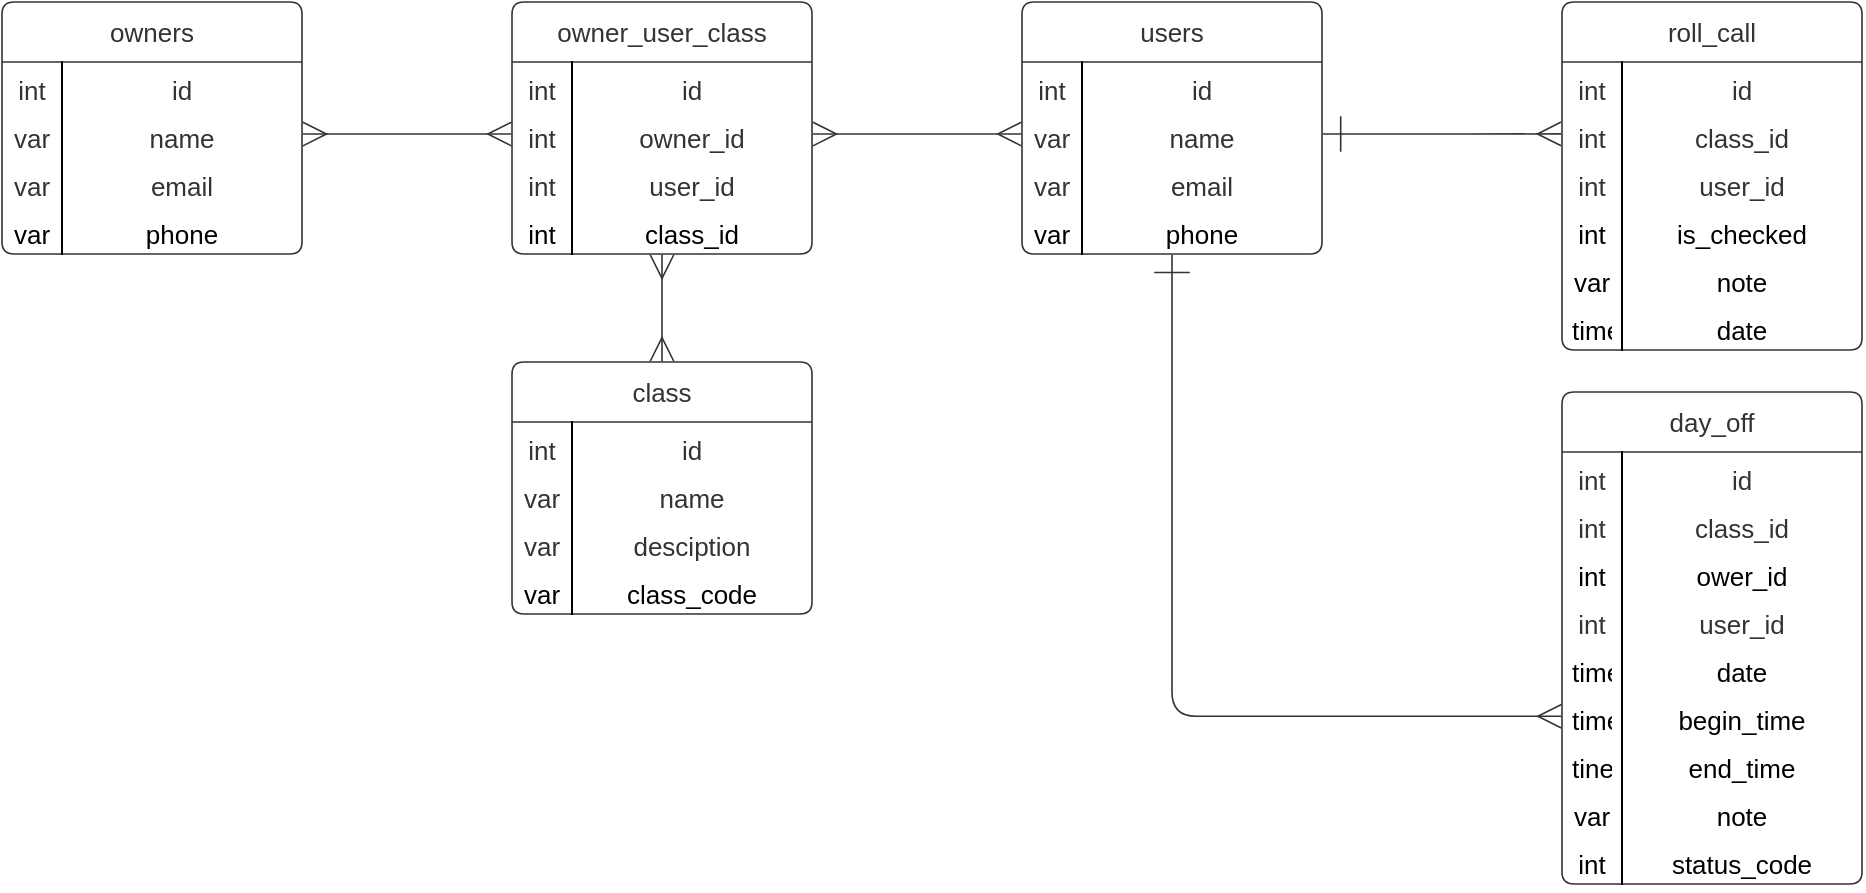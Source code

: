 <mxfile version="16.6.4" type="github">
  <diagram id="wn3XNuC2SBO90pHEKx3t" name="Page-1">
    <mxGraphModel dx="1038" dy="539" grid="1" gridSize="10" guides="1" tooltips="1" connect="1" arrows="1" fold="1" page="1" pageScale="1" pageWidth="827" pageHeight="1169" math="0" shadow="0">
      <root>
        <mxCell id="0" />
        <mxCell id="1" parent="0" />
        <mxCell id="G_DCx-D-8qYPFaXEgxUm-2" value="owners" style="html=1;overflow=block;blockSpacing=1;swimlane;resizeParent=1;resizeParentMax=0;resizeLast=0;collapsible=0;marginBottom=0;fontStyle=0;swimlaneFillColor=#ffffff;startSize=30;whiteSpace=wrap;fontSize=13;fontColor=#333333;align=center;fillColor=#ffffff;spacing=0;strokeColor=#333333;strokeOpacity=100;fillOpacity=100;rounded=1;absoluteArcSize=1;arcSize=12;strokeWidth=0.8;" vertex="1" parent="1">
          <mxGeometry x="255" y="120" width="150" height="126" as="geometry" />
        </mxCell>
        <mxCell id="G_DCx-D-8qYPFaXEgxUm-3" value="int" style="strokeColor=none;part=1;resizeHeight=0;verticalAlign=top;spacingLeft=4;spacingRight=4;overflow=hidden;rotatable=0;points=[[0,0.5],[1,0.5]];portConstraint=eastwest;html=1;swimlaneFillColor=#ffffff;whiteSpace=wrap;fontSize=13;fontColor=#333333;align=center;fillColor=none;strokeOpacity=100;fillOpacity=100;" vertex="1" parent="G_DCx-D-8qYPFaXEgxUm-2">
          <mxGeometry y="30" width="30" height="24" as="geometry" />
        </mxCell>
        <mxCell id="G_DCx-D-8qYPFaXEgxUm-4" value="id" style="shape=partialRectangle;top=0;right=0;bottom=0;part=1;resizeHeight=0;verticalAlign=top;spacingLeft=4;spacingRight=4;overflow=hidden;rotatable=0;points=[[0,0.5],[1,0.5]];portConstraint=eastwest;html=1;swimlaneFillColor=#ffffff;whiteSpace=wrap;fontSize=13;fontColor=#333333;align=center;fillColor=none;strokeOpacity=100;fillOpacity=100;" vertex="1" parent="G_DCx-D-8qYPFaXEgxUm-2">
          <mxGeometry x="30" y="30" width="120" height="24" as="geometry" />
        </mxCell>
        <mxCell id="G_DCx-D-8qYPFaXEgxUm-5" value="var" style="strokeColor=none;part=1;resizeHeight=0;verticalAlign=top;spacingLeft=4;spacingRight=4;overflow=hidden;rotatable=0;points=[[0,0.5],[1,0.5]];portConstraint=eastwest;html=1;swimlaneFillColor=#ffffff;whiteSpace=wrap;fontSize=13;fontColor=#333333;align=center;fillColor=none;strokeOpacity=100;fillOpacity=100;" vertex="1" parent="G_DCx-D-8qYPFaXEgxUm-2">
          <mxGeometry y="54" width="30" height="24" as="geometry" />
        </mxCell>
        <mxCell id="G_DCx-D-8qYPFaXEgxUm-6" value="name" style="shape=partialRectangle;top=0;right=0;bottom=0;part=1;resizeHeight=0;verticalAlign=top;spacingLeft=4;spacingRight=4;overflow=hidden;rotatable=0;points=[[0,0.5],[1,0.5]];portConstraint=eastwest;html=1;swimlaneFillColor=#ffffff;whiteSpace=wrap;fontSize=13;fontColor=#333333;align=center;fillColor=none;strokeOpacity=100;fillOpacity=100;" vertex="1" parent="G_DCx-D-8qYPFaXEgxUm-2">
          <mxGeometry x="30" y="54" width="120" height="24" as="geometry" />
        </mxCell>
        <mxCell id="G_DCx-D-8qYPFaXEgxUm-7" value="var" style="strokeColor=none;part=1;resizeHeight=0;verticalAlign=top;spacingLeft=4;spacingRight=4;overflow=hidden;rotatable=0;points=[[0,0.5],[1,0.5]];portConstraint=eastwest;html=1;swimlaneFillColor=#ffffff;whiteSpace=wrap;fontSize=13;fontColor=#333333;align=center;fillColor=none;strokeOpacity=100;fillOpacity=100;" vertex="1" parent="G_DCx-D-8qYPFaXEgxUm-2">
          <mxGeometry y="78" width="30" height="24" as="geometry" />
        </mxCell>
        <mxCell id="G_DCx-D-8qYPFaXEgxUm-8" value="email" style="shape=partialRectangle;top=0;right=0;bottom=0;part=1;resizeHeight=0;verticalAlign=top;spacingLeft=4;spacingRight=4;overflow=hidden;rotatable=0;points=[[0,0.5],[1,0.5]];portConstraint=eastwest;html=1;swimlaneFillColor=#ffffff;whiteSpace=wrap;fontSize=13;fontColor=#333333;align=center;fillColor=none;strokeOpacity=100;fillOpacity=100;" vertex="1" parent="G_DCx-D-8qYPFaXEgxUm-2">
          <mxGeometry x="30" y="78" width="120" height="24" as="geometry" />
        </mxCell>
        <mxCell id="G_DCx-D-8qYPFaXEgxUm-9" value="var" style="strokeColor=none;part=1;resizeHeight=0;verticalAlign=top;spacingLeft=4;spacingRight=4;overflow=hidden;rotatable=0;points=[[0,0.5],[1,0.5]];portConstraint=eastwest;html=1;swimlaneFillColor=#ffffff;whiteSpace=wrap;fontSize=13;align=center;fillColor=none;strokeOpacity=100;fillOpacity=100;" vertex="1" parent="G_DCx-D-8qYPFaXEgxUm-2">
          <mxGeometry y="102" width="30" height="24" as="geometry" />
        </mxCell>
        <mxCell id="G_DCx-D-8qYPFaXEgxUm-10" value="phone" style="shape=partialRectangle;top=0;right=0;bottom=0;part=1;resizeHeight=0;verticalAlign=top;spacingLeft=4;spacingRight=4;overflow=hidden;rotatable=0;points=[[0,0.5],[1,0.5]];portConstraint=eastwest;html=1;swimlaneFillColor=#ffffff;whiteSpace=wrap;fontSize=13;align=center;fillColor=none;strokeOpacity=100;fillOpacity=100;" vertex="1" parent="G_DCx-D-8qYPFaXEgxUm-2">
          <mxGeometry x="30" y="102" width="120" height="24" as="geometry" />
        </mxCell>
        <mxCell id="G_DCx-D-8qYPFaXEgxUm-11" value="users" style="html=1;overflow=block;blockSpacing=1;swimlane;resizeParent=1;resizeParentMax=0;resizeLast=0;collapsible=0;marginBottom=0;fontStyle=0;swimlaneFillColor=#ffffff;startSize=30;whiteSpace=wrap;fontSize=13;fontColor=#333333;align=center;fillColor=#ffffff;spacing=0;strokeColor=#333333;strokeOpacity=100;fillOpacity=100;rounded=1;absoluteArcSize=1;arcSize=12;strokeWidth=0.8;" vertex="1" parent="1">
          <mxGeometry x="765" y="120" width="150" height="126" as="geometry" />
        </mxCell>
        <mxCell id="G_DCx-D-8qYPFaXEgxUm-12" value="int" style="strokeColor=none;part=1;resizeHeight=0;verticalAlign=top;spacingLeft=4;spacingRight=4;overflow=hidden;rotatable=0;points=[[0,0.5],[1,0.5]];portConstraint=eastwest;html=1;swimlaneFillColor=#ffffff;whiteSpace=wrap;fontSize=13;fontColor=#333333;align=center;fillColor=none;strokeOpacity=100;fillOpacity=100;" vertex="1" parent="G_DCx-D-8qYPFaXEgxUm-11">
          <mxGeometry y="30" width="30" height="24" as="geometry" />
        </mxCell>
        <mxCell id="G_DCx-D-8qYPFaXEgxUm-13" value="id" style="shape=partialRectangle;top=0;right=0;bottom=0;part=1;resizeHeight=0;verticalAlign=top;spacingLeft=4;spacingRight=4;overflow=hidden;rotatable=0;points=[[0,0.5],[1,0.5]];portConstraint=eastwest;html=1;swimlaneFillColor=#ffffff;whiteSpace=wrap;fontSize=13;fontColor=#333333;align=center;fillColor=none;strokeOpacity=100;fillOpacity=100;" vertex="1" parent="G_DCx-D-8qYPFaXEgxUm-11">
          <mxGeometry x="30" y="30" width="120" height="24" as="geometry" />
        </mxCell>
        <mxCell id="G_DCx-D-8qYPFaXEgxUm-14" value="var" style="strokeColor=none;part=1;resizeHeight=0;verticalAlign=top;spacingLeft=4;spacingRight=4;overflow=hidden;rotatable=0;points=[[0,0.5],[1,0.5]];portConstraint=eastwest;html=1;swimlaneFillColor=#ffffff;whiteSpace=wrap;fontSize=13;fontColor=#333333;align=center;fillColor=none;strokeOpacity=100;fillOpacity=100;" vertex="1" parent="G_DCx-D-8qYPFaXEgxUm-11">
          <mxGeometry y="54" width="30" height="24" as="geometry" />
        </mxCell>
        <mxCell id="G_DCx-D-8qYPFaXEgxUm-15" value="name" style="shape=partialRectangle;top=0;right=0;bottom=0;part=1;resizeHeight=0;verticalAlign=top;spacingLeft=4;spacingRight=4;overflow=hidden;rotatable=0;points=[[0,0.5],[1,0.5]];portConstraint=eastwest;html=1;swimlaneFillColor=#ffffff;whiteSpace=wrap;fontSize=13;fontColor=#333333;align=center;fillColor=none;strokeOpacity=100;fillOpacity=100;" vertex="1" parent="G_DCx-D-8qYPFaXEgxUm-11">
          <mxGeometry x="30" y="54" width="120" height="24" as="geometry" />
        </mxCell>
        <mxCell id="G_DCx-D-8qYPFaXEgxUm-16" value="var" style="strokeColor=none;part=1;resizeHeight=0;verticalAlign=top;spacingLeft=4;spacingRight=4;overflow=hidden;rotatable=0;points=[[0,0.5],[1,0.5]];portConstraint=eastwest;html=1;swimlaneFillColor=#ffffff;whiteSpace=wrap;fontSize=13;fontColor=#333333;align=center;fillColor=none;strokeOpacity=100;fillOpacity=100;" vertex="1" parent="G_DCx-D-8qYPFaXEgxUm-11">
          <mxGeometry y="78" width="30" height="24" as="geometry" />
        </mxCell>
        <mxCell id="G_DCx-D-8qYPFaXEgxUm-17" value="email" style="shape=partialRectangle;top=0;right=0;bottom=0;part=1;resizeHeight=0;verticalAlign=top;spacingLeft=4;spacingRight=4;overflow=hidden;rotatable=0;points=[[0,0.5],[1,0.5]];portConstraint=eastwest;html=1;swimlaneFillColor=#ffffff;whiteSpace=wrap;fontSize=13;fontColor=#333333;align=center;fillColor=none;strokeOpacity=100;fillOpacity=100;" vertex="1" parent="G_DCx-D-8qYPFaXEgxUm-11">
          <mxGeometry x="30" y="78" width="120" height="24" as="geometry" />
        </mxCell>
        <mxCell id="G_DCx-D-8qYPFaXEgxUm-18" value="var" style="strokeColor=none;part=1;resizeHeight=0;verticalAlign=top;spacingLeft=4;spacingRight=4;overflow=hidden;rotatable=0;points=[[0,0.5],[1,0.5]];portConstraint=eastwest;html=1;swimlaneFillColor=#ffffff;whiteSpace=wrap;fontSize=13;align=center;fillColor=none;strokeOpacity=100;fillOpacity=100;" vertex="1" parent="G_DCx-D-8qYPFaXEgxUm-11">
          <mxGeometry y="102" width="30" height="24" as="geometry" />
        </mxCell>
        <mxCell id="G_DCx-D-8qYPFaXEgxUm-19" value="phone" style="shape=partialRectangle;top=0;right=0;bottom=0;part=1;resizeHeight=0;verticalAlign=top;spacingLeft=4;spacingRight=4;overflow=hidden;rotatable=0;points=[[0,0.5],[1,0.5]];portConstraint=eastwest;html=1;swimlaneFillColor=#ffffff;whiteSpace=wrap;fontSize=13;align=center;fillColor=none;strokeOpacity=100;fillOpacity=100;" vertex="1" parent="G_DCx-D-8qYPFaXEgxUm-11">
          <mxGeometry x="30" y="102" width="120" height="24" as="geometry" />
        </mxCell>
        <mxCell id="G_DCx-D-8qYPFaXEgxUm-20" value="owner_user_class" style="html=1;overflow=block;blockSpacing=1;swimlane;resizeParent=1;resizeParentMax=0;resizeLast=0;collapsible=0;marginBottom=0;fontStyle=0;swimlaneFillColor=#ffffff;startSize=30;whiteSpace=wrap;fontSize=13;fontColor=#333333;align=center;fillColor=#ffffff;spacing=0;strokeColor=#333333;strokeOpacity=100;fillOpacity=100;rounded=1;absoluteArcSize=1;arcSize=12;strokeWidth=0.8;" vertex="1" parent="1">
          <mxGeometry x="510" y="120" width="150" height="126" as="geometry" />
        </mxCell>
        <mxCell id="G_DCx-D-8qYPFaXEgxUm-21" value="int" style="strokeColor=none;part=1;resizeHeight=0;verticalAlign=top;spacingLeft=4;spacingRight=4;overflow=hidden;rotatable=0;points=[[0,0.5],[1,0.5]];portConstraint=eastwest;html=1;swimlaneFillColor=#ffffff;whiteSpace=wrap;fontSize=13;fontColor=#333333;align=center;fillColor=none;strokeOpacity=100;fillOpacity=100;" vertex="1" parent="G_DCx-D-8qYPFaXEgxUm-20">
          <mxGeometry y="30" width="30" height="24" as="geometry" />
        </mxCell>
        <mxCell id="G_DCx-D-8qYPFaXEgxUm-22" value="id" style="shape=partialRectangle;top=0;right=0;bottom=0;part=1;resizeHeight=0;verticalAlign=top;spacingLeft=4;spacingRight=4;overflow=hidden;rotatable=0;points=[[0,0.5],[1,0.5]];portConstraint=eastwest;html=1;swimlaneFillColor=#ffffff;whiteSpace=wrap;fontSize=13;fontColor=#333333;align=center;fillColor=none;strokeOpacity=100;fillOpacity=100;" vertex="1" parent="G_DCx-D-8qYPFaXEgxUm-20">
          <mxGeometry x="30" y="30" width="120" height="24" as="geometry" />
        </mxCell>
        <mxCell id="G_DCx-D-8qYPFaXEgxUm-23" value="int" style="strokeColor=none;part=1;resizeHeight=0;verticalAlign=top;spacingLeft=4;spacingRight=4;overflow=hidden;rotatable=0;points=[[0,0.5],[1,0.5]];portConstraint=eastwest;html=1;swimlaneFillColor=#ffffff;whiteSpace=wrap;fontSize=13;fontColor=#333333;align=center;fillColor=none;strokeOpacity=100;fillOpacity=100;" vertex="1" parent="G_DCx-D-8qYPFaXEgxUm-20">
          <mxGeometry y="54" width="30" height="24" as="geometry" />
        </mxCell>
        <mxCell id="G_DCx-D-8qYPFaXEgxUm-24" value="owner_id" style="shape=partialRectangle;top=0;right=0;bottom=0;part=1;resizeHeight=0;verticalAlign=top;spacingLeft=4;spacingRight=4;overflow=hidden;rotatable=0;points=[[0,0.5],[1,0.5]];portConstraint=eastwest;html=1;swimlaneFillColor=#ffffff;whiteSpace=wrap;fontSize=13;fontColor=#333333;align=center;fillColor=none;strokeOpacity=100;fillOpacity=100;" vertex="1" parent="G_DCx-D-8qYPFaXEgxUm-20">
          <mxGeometry x="30" y="54" width="120" height="24" as="geometry" />
        </mxCell>
        <mxCell id="G_DCx-D-8qYPFaXEgxUm-25" value="int" style="strokeColor=none;part=1;resizeHeight=0;verticalAlign=top;spacingLeft=4;spacingRight=4;overflow=hidden;rotatable=0;points=[[0,0.5],[1,0.5]];portConstraint=eastwest;html=1;swimlaneFillColor=#ffffff;whiteSpace=wrap;fontSize=13;fontColor=#333333;align=center;fillColor=none;strokeOpacity=100;fillOpacity=100;" vertex="1" parent="G_DCx-D-8qYPFaXEgxUm-20">
          <mxGeometry y="78" width="30" height="24" as="geometry" />
        </mxCell>
        <mxCell id="G_DCx-D-8qYPFaXEgxUm-26" value="user_id" style="shape=partialRectangle;top=0;right=0;bottom=0;part=1;resizeHeight=0;verticalAlign=top;spacingLeft=4;spacingRight=4;overflow=hidden;rotatable=0;points=[[0,0.5],[1,0.5]];portConstraint=eastwest;html=1;swimlaneFillColor=#ffffff;whiteSpace=wrap;fontSize=13;fontColor=#333333;align=center;fillColor=none;strokeOpacity=100;fillOpacity=100;" vertex="1" parent="G_DCx-D-8qYPFaXEgxUm-20">
          <mxGeometry x="30" y="78" width="120" height="24" as="geometry" />
        </mxCell>
        <mxCell id="G_DCx-D-8qYPFaXEgxUm-27" value="int" style="strokeColor=none;part=1;resizeHeight=0;verticalAlign=top;spacingLeft=4;spacingRight=4;overflow=hidden;rotatable=0;points=[[0,0.5],[1,0.5]];portConstraint=eastwest;html=1;swimlaneFillColor=#ffffff;whiteSpace=wrap;fontSize=13;align=center;fillColor=none;strokeOpacity=100;fillOpacity=100;" vertex="1" parent="G_DCx-D-8qYPFaXEgxUm-20">
          <mxGeometry y="102" width="30" height="24" as="geometry" />
        </mxCell>
        <mxCell id="G_DCx-D-8qYPFaXEgxUm-28" value="class_id" style="shape=partialRectangle;top=0;right=0;bottom=0;part=1;resizeHeight=0;verticalAlign=top;spacingLeft=4;spacingRight=4;overflow=hidden;rotatable=0;points=[[0,0.5],[1,0.5]];portConstraint=eastwest;html=1;swimlaneFillColor=#ffffff;whiteSpace=wrap;fontSize=13;align=center;fillColor=none;strokeOpacity=100;fillOpacity=100;" vertex="1" parent="G_DCx-D-8qYPFaXEgxUm-20">
          <mxGeometry x="30" y="102" width="120" height="24" as="geometry" />
        </mxCell>
        <mxCell id="G_DCx-D-8qYPFaXEgxUm-29" value="class" style="html=1;overflow=block;blockSpacing=1;swimlane;resizeParent=1;resizeParentMax=0;resizeLast=0;collapsible=0;marginBottom=0;fontStyle=0;swimlaneFillColor=#ffffff;startSize=30;whiteSpace=wrap;fontSize=13;fontColor=#333333;align=center;fillColor=#ffffff;spacing=0;strokeColor=#333333;strokeOpacity=100;fillOpacity=100;rounded=1;absoluteArcSize=1;arcSize=12;strokeWidth=0.8;" vertex="1" parent="1">
          <mxGeometry x="510" y="300" width="150" height="126" as="geometry" />
        </mxCell>
        <mxCell id="G_DCx-D-8qYPFaXEgxUm-30" value="int" style="strokeColor=none;part=1;resizeHeight=0;verticalAlign=top;spacingLeft=4;spacingRight=4;overflow=hidden;rotatable=0;points=[[0,0.5],[1,0.5]];portConstraint=eastwest;html=1;swimlaneFillColor=#ffffff;whiteSpace=wrap;fontSize=13;fontColor=#333333;align=center;fillColor=none;strokeOpacity=100;fillOpacity=100;" vertex="1" parent="G_DCx-D-8qYPFaXEgxUm-29">
          <mxGeometry y="30" width="30" height="24" as="geometry" />
        </mxCell>
        <mxCell id="G_DCx-D-8qYPFaXEgxUm-31" value="id" style="shape=partialRectangle;top=0;right=0;bottom=0;part=1;resizeHeight=0;verticalAlign=top;spacingLeft=4;spacingRight=4;overflow=hidden;rotatable=0;points=[[0,0.5],[1,0.5]];portConstraint=eastwest;html=1;swimlaneFillColor=#ffffff;whiteSpace=wrap;fontSize=13;fontColor=#333333;align=center;fillColor=none;strokeOpacity=100;fillOpacity=100;" vertex="1" parent="G_DCx-D-8qYPFaXEgxUm-29">
          <mxGeometry x="30" y="30" width="120" height="24" as="geometry" />
        </mxCell>
        <mxCell id="G_DCx-D-8qYPFaXEgxUm-32" value="var" style="strokeColor=none;part=1;resizeHeight=0;verticalAlign=top;spacingLeft=4;spacingRight=4;overflow=hidden;rotatable=0;points=[[0,0.5],[1,0.5]];portConstraint=eastwest;html=1;swimlaneFillColor=#ffffff;whiteSpace=wrap;fontSize=13;fontColor=#333333;align=center;fillColor=none;strokeOpacity=100;fillOpacity=100;" vertex="1" parent="G_DCx-D-8qYPFaXEgxUm-29">
          <mxGeometry y="54" width="30" height="24" as="geometry" />
        </mxCell>
        <mxCell id="G_DCx-D-8qYPFaXEgxUm-33" value="name" style="shape=partialRectangle;top=0;right=0;bottom=0;part=1;resizeHeight=0;verticalAlign=top;spacingLeft=4;spacingRight=4;overflow=hidden;rotatable=0;points=[[0,0.5],[1,0.5]];portConstraint=eastwest;html=1;swimlaneFillColor=#ffffff;whiteSpace=wrap;fontSize=13;fontColor=#333333;align=center;fillColor=none;strokeOpacity=100;fillOpacity=100;" vertex="1" parent="G_DCx-D-8qYPFaXEgxUm-29">
          <mxGeometry x="30" y="54" width="120" height="24" as="geometry" />
        </mxCell>
        <mxCell id="G_DCx-D-8qYPFaXEgxUm-34" value="var" style="strokeColor=none;part=1;resizeHeight=0;verticalAlign=top;spacingLeft=4;spacingRight=4;overflow=hidden;rotatable=0;points=[[0,0.5],[1,0.5]];portConstraint=eastwest;html=1;swimlaneFillColor=#ffffff;whiteSpace=wrap;fontSize=13;fontColor=#333333;align=center;fillColor=none;strokeOpacity=100;fillOpacity=100;" vertex="1" parent="G_DCx-D-8qYPFaXEgxUm-29">
          <mxGeometry y="78" width="30" height="24" as="geometry" />
        </mxCell>
        <mxCell id="G_DCx-D-8qYPFaXEgxUm-35" value="desciption" style="shape=partialRectangle;top=0;right=0;bottom=0;part=1;resizeHeight=0;verticalAlign=top;spacingLeft=4;spacingRight=4;overflow=hidden;rotatable=0;points=[[0,0.5],[1,0.5]];portConstraint=eastwest;html=1;swimlaneFillColor=#ffffff;whiteSpace=wrap;fontSize=13;fontColor=#333333;align=center;fillColor=none;strokeOpacity=100;fillOpacity=100;" vertex="1" parent="G_DCx-D-8qYPFaXEgxUm-29">
          <mxGeometry x="30" y="78" width="120" height="24" as="geometry" />
        </mxCell>
        <mxCell id="G_DCx-D-8qYPFaXEgxUm-36" value="var" style="strokeColor=none;part=1;resizeHeight=0;verticalAlign=top;spacingLeft=4;spacingRight=4;overflow=hidden;rotatable=0;points=[[0,0.5],[1,0.5]];portConstraint=eastwest;html=1;swimlaneFillColor=#ffffff;whiteSpace=wrap;fontSize=13;align=center;fillColor=none;strokeOpacity=100;fillOpacity=100;" vertex="1" parent="G_DCx-D-8qYPFaXEgxUm-29">
          <mxGeometry y="102" width="30" height="24" as="geometry" />
        </mxCell>
        <mxCell id="G_DCx-D-8qYPFaXEgxUm-37" value="class_code" style="shape=partialRectangle;top=0;right=0;bottom=0;part=1;resizeHeight=0;verticalAlign=top;spacingLeft=4;spacingRight=4;overflow=hidden;rotatable=0;points=[[0,0.5],[1,0.5]];portConstraint=eastwest;html=1;swimlaneFillColor=#ffffff;whiteSpace=wrap;fontSize=13;align=center;fillColor=none;strokeOpacity=100;fillOpacity=100;" vertex="1" parent="G_DCx-D-8qYPFaXEgxUm-29">
          <mxGeometry x="30" y="102" width="120" height="24" as="geometry" />
        </mxCell>
        <UserObject label="" lucidchartObjectId="x48W9jhTajRW" id="G_DCx-D-8qYPFaXEgxUm-38">
          <mxCell style="html=1;jettySize=18;whiteSpace=wrap;fontSize=13;strokeColor=#333333;strokeOpacity=100;strokeWidth=0.8;rounded=1;arcSize=24;edgeStyle=orthogonalEdgeStyle;startArrow=ERmany;startSize=10;endArrow=ERmany;endSize=10;exitX=1.003;exitY=0.524;exitPerimeter=0;entryX=-0.002;entryY=0.524;entryPerimeter=0;" edge="1" parent="1" source="G_DCx-D-8qYPFaXEgxUm-2" target="G_DCx-D-8qYPFaXEgxUm-20">
            <mxGeometry width="100" height="100" relative="1" as="geometry">
              <Array as="points" />
            </mxGeometry>
          </mxCell>
        </UserObject>
        <UserObject label="" lucidchartObjectId="P48WJ-SzS1jS" id="G_DCx-D-8qYPFaXEgxUm-39">
          <mxCell style="html=1;jettySize=18;whiteSpace=wrap;fontSize=13;strokeColor=#333333;strokeOpacity=100;strokeWidth=0.8;rounded=1;arcSize=24;edgeStyle=orthogonalEdgeStyle;startArrow=ERmany;startSize=10;endArrow=ERmany;endSize=10;exitX=1.003;exitY=0.524;exitPerimeter=0;entryX=-0.002;entryY=0.524;entryPerimeter=0;" edge="1" parent="1" source="G_DCx-D-8qYPFaXEgxUm-20" target="G_DCx-D-8qYPFaXEgxUm-11">
            <mxGeometry width="100" height="100" relative="1" as="geometry">
              <Array as="points" />
            </mxGeometry>
          </mxCell>
        </UserObject>
        <UserObject label="" lucidchartObjectId="U48WN-ERTIho" id="G_DCx-D-8qYPFaXEgxUm-40">
          <mxCell style="html=1;jettySize=18;whiteSpace=wrap;fontSize=13;strokeColor=#333333;strokeOpacity=100;strokeWidth=0.8;rounded=1;arcSize=24;edgeStyle=orthogonalEdgeStyle;startArrow=ERmany;startSize=10;endArrow=ERmany;endSize=10;exitX=0.5;exitY=1.003;exitPerimeter=0;entryX=0.5;entryY=-0.003;entryPerimeter=0;" edge="1" parent="1" source="G_DCx-D-8qYPFaXEgxUm-20" target="G_DCx-D-8qYPFaXEgxUm-29">
            <mxGeometry width="100" height="100" relative="1" as="geometry">
              <Array as="points" />
            </mxGeometry>
          </mxCell>
        </UserObject>
        <mxCell id="G_DCx-D-8qYPFaXEgxUm-41" value="roll_call" style="html=1;overflow=block;blockSpacing=1;swimlane;resizeParent=1;resizeParentMax=0;resizeLast=0;collapsible=0;marginBottom=0;fontStyle=0;swimlaneFillColor=#ffffff;startSize=30;whiteSpace=wrap;fontSize=13;fontColor=#333333;align=center;fillColor=#ffffff;spacing=0;strokeColor=#333333;strokeOpacity=100;fillOpacity=100;rounded=1;absoluteArcSize=1;arcSize=12;strokeWidth=0.8;" vertex="1" parent="1">
          <mxGeometry x="1035" y="120" width="150" height="174" as="geometry" />
        </mxCell>
        <mxCell id="G_DCx-D-8qYPFaXEgxUm-42" value="int" style="strokeColor=none;part=1;resizeHeight=0;verticalAlign=top;spacingLeft=4;spacingRight=4;overflow=hidden;rotatable=0;points=[[0,0.5],[1,0.5]];portConstraint=eastwest;html=1;swimlaneFillColor=#ffffff;whiteSpace=wrap;fontSize=13;fontColor=#333333;align=center;fillColor=none;strokeOpacity=100;fillOpacity=100;" vertex="1" parent="G_DCx-D-8qYPFaXEgxUm-41">
          <mxGeometry y="30" width="30" height="24" as="geometry" />
        </mxCell>
        <mxCell id="G_DCx-D-8qYPFaXEgxUm-43" value="id" style="shape=partialRectangle;top=0;right=0;bottom=0;part=1;resizeHeight=0;verticalAlign=top;spacingLeft=4;spacingRight=4;overflow=hidden;rotatable=0;points=[[0,0.5],[1,0.5]];portConstraint=eastwest;html=1;swimlaneFillColor=#ffffff;whiteSpace=wrap;fontSize=13;fontColor=#333333;align=center;fillColor=none;strokeOpacity=100;fillOpacity=100;" vertex="1" parent="G_DCx-D-8qYPFaXEgxUm-41">
          <mxGeometry x="30" y="30" width="120" height="24" as="geometry" />
        </mxCell>
        <mxCell id="G_DCx-D-8qYPFaXEgxUm-44" value="int" style="strokeColor=none;part=1;resizeHeight=0;verticalAlign=top;spacingLeft=4;spacingRight=4;overflow=hidden;rotatable=0;points=[[0,0.5],[1,0.5]];portConstraint=eastwest;html=1;swimlaneFillColor=#ffffff;whiteSpace=wrap;fontSize=13;fontColor=#333333;align=center;fillColor=none;strokeOpacity=100;fillOpacity=100;" vertex="1" parent="G_DCx-D-8qYPFaXEgxUm-41">
          <mxGeometry y="54" width="30" height="24" as="geometry" />
        </mxCell>
        <mxCell id="G_DCx-D-8qYPFaXEgxUm-45" value="class_id" style="shape=partialRectangle;top=0;right=0;bottom=0;part=1;resizeHeight=0;verticalAlign=top;spacingLeft=4;spacingRight=4;overflow=hidden;rotatable=0;points=[[0,0.5],[1,0.5]];portConstraint=eastwest;html=1;swimlaneFillColor=#ffffff;whiteSpace=wrap;fontSize=13;fontColor=#333333;align=center;fillColor=none;strokeOpacity=100;fillOpacity=100;" vertex="1" parent="G_DCx-D-8qYPFaXEgxUm-41">
          <mxGeometry x="30" y="54" width="120" height="24" as="geometry" />
        </mxCell>
        <mxCell id="G_DCx-D-8qYPFaXEgxUm-46" value="int" style="strokeColor=none;part=1;resizeHeight=0;verticalAlign=top;spacingLeft=4;spacingRight=4;overflow=hidden;rotatable=0;points=[[0,0.5],[1,0.5]];portConstraint=eastwest;html=1;swimlaneFillColor=#ffffff;whiteSpace=wrap;fontSize=13;fontColor=#333333;align=center;fillColor=none;strokeOpacity=100;fillOpacity=100;" vertex="1" parent="G_DCx-D-8qYPFaXEgxUm-41">
          <mxGeometry y="78" width="30" height="24" as="geometry" />
        </mxCell>
        <mxCell id="G_DCx-D-8qYPFaXEgxUm-47" value="user_id" style="shape=partialRectangle;top=0;right=0;bottom=0;part=1;resizeHeight=0;verticalAlign=top;spacingLeft=4;spacingRight=4;overflow=hidden;rotatable=0;points=[[0,0.5],[1,0.5]];portConstraint=eastwest;html=1;swimlaneFillColor=#ffffff;whiteSpace=wrap;fontSize=13;fontColor=#333333;align=center;fillColor=none;strokeOpacity=100;fillOpacity=100;" vertex="1" parent="G_DCx-D-8qYPFaXEgxUm-41">
          <mxGeometry x="30" y="78" width="120" height="24" as="geometry" />
        </mxCell>
        <mxCell id="G_DCx-D-8qYPFaXEgxUm-48" value="int" style="strokeColor=none;part=1;resizeHeight=0;verticalAlign=top;spacingLeft=4;spacingRight=4;overflow=hidden;rotatable=0;points=[[0,0.5],[1,0.5]];portConstraint=eastwest;html=1;swimlaneFillColor=#ffffff;whiteSpace=wrap;fontSize=13;align=center;fillColor=none;strokeOpacity=100;fillOpacity=100;" vertex="1" parent="G_DCx-D-8qYPFaXEgxUm-41">
          <mxGeometry y="102" width="30" height="24" as="geometry" />
        </mxCell>
        <mxCell id="G_DCx-D-8qYPFaXEgxUm-49" value="is_checked" style="shape=partialRectangle;top=0;right=0;bottom=0;part=1;resizeHeight=0;verticalAlign=top;spacingLeft=4;spacingRight=4;overflow=hidden;rotatable=0;points=[[0,0.5],[1,0.5]];portConstraint=eastwest;html=1;swimlaneFillColor=#ffffff;whiteSpace=wrap;fontSize=13;align=center;fillColor=none;strokeOpacity=100;fillOpacity=100;" vertex="1" parent="G_DCx-D-8qYPFaXEgxUm-41">
          <mxGeometry x="30" y="102" width="120" height="24" as="geometry" />
        </mxCell>
        <mxCell id="G_DCx-D-8qYPFaXEgxUm-50" value="var" style="strokeColor=none;part=1;resizeHeight=0;verticalAlign=top;spacingLeft=4;spacingRight=4;overflow=hidden;rotatable=0;points=[[0,0.5],[1,0.5]];portConstraint=eastwest;html=1;swimlaneFillColor=#ffffff;whiteSpace=wrap;fontSize=13;align=center;fillColor=none;strokeOpacity=100;fillOpacity=100;" vertex="1" parent="G_DCx-D-8qYPFaXEgxUm-41">
          <mxGeometry y="126" width="30" height="24" as="geometry" />
        </mxCell>
        <mxCell id="G_DCx-D-8qYPFaXEgxUm-51" value="note" style="shape=partialRectangle;top=0;right=0;bottom=0;part=1;resizeHeight=0;verticalAlign=top;spacingLeft=4;spacingRight=4;overflow=hidden;rotatable=0;points=[[0,0.5],[1,0.5]];portConstraint=eastwest;html=1;swimlaneFillColor=#ffffff;whiteSpace=wrap;fontSize=13;align=center;fillColor=none;strokeOpacity=100;fillOpacity=100;" vertex="1" parent="G_DCx-D-8qYPFaXEgxUm-41">
          <mxGeometry x="30" y="126" width="120" height="24" as="geometry" />
        </mxCell>
        <mxCell id="G_DCx-D-8qYPFaXEgxUm-52" value="time" style="strokeColor=none;part=1;resizeHeight=0;verticalAlign=top;spacingLeft=4;spacingRight=4;overflow=hidden;rotatable=0;points=[[0,0.5],[1,0.5]];portConstraint=eastwest;html=1;swimlaneFillColor=#ffffff;whiteSpace=wrap;fontSize=13;align=center;fillColor=none;strokeOpacity=100;fillOpacity=100;" vertex="1" parent="G_DCx-D-8qYPFaXEgxUm-41">
          <mxGeometry y="150" width="30" height="24" as="geometry" />
        </mxCell>
        <mxCell id="G_DCx-D-8qYPFaXEgxUm-53" value="date" style="shape=partialRectangle;top=0;right=0;bottom=0;part=1;resizeHeight=0;verticalAlign=top;spacingLeft=4;spacingRight=4;overflow=hidden;rotatable=0;points=[[0,0.5],[1,0.5]];portConstraint=eastwest;html=1;swimlaneFillColor=#ffffff;whiteSpace=wrap;fontSize=13;align=center;fillColor=none;strokeOpacity=100;fillOpacity=100;" vertex="1" parent="G_DCx-D-8qYPFaXEgxUm-41">
          <mxGeometry x="30" y="150" width="120" height="24" as="geometry" />
        </mxCell>
        <mxCell id="G_DCx-D-8qYPFaXEgxUm-54" value="day_off" style="html=1;overflow=block;blockSpacing=1;swimlane;resizeParent=1;resizeParentMax=0;resizeLast=0;collapsible=0;marginBottom=0;fontStyle=0;swimlaneFillColor=#ffffff;startSize=30;whiteSpace=wrap;fontSize=13;fontColor=#333333;align=center;fillColor=#ffffff;spacing=0;strokeColor=#333333;strokeOpacity=100;fillOpacity=100;rounded=1;absoluteArcSize=1;arcSize=12;strokeWidth=0.8;" vertex="1" parent="1">
          <mxGeometry x="1035" y="315" width="150" height="246" as="geometry" />
        </mxCell>
        <mxCell id="G_DCx-D-8qYPFaXEgxUm-55" value="int" style="strokeColor=none;part=1;resizeHeight=0;verticalAlign=top;spacingLeft=4;spacingRight=4;overflow=hidden;rotatable=0;points=[[0,0.5],[1,0.5]];portConstraint=eastwest;html=1;swimlaneFillColor=#ffffff;whiteSpace=wrap;fontSize=13;fontColor=#333333;align=center;fillColor=none;strokeOpacity=100;fillOpacity=100;" vertex="1" parent="G_DCx-D-8qYPFaXEgxUm-54">
          <mxGeometry y="30" width="30" height="24" as="geometry" />
        </mxCell>
        <mxCell id="G_DCx-D-8qYPFaXEgxUm-56" value="id" style="shape=partialRectangle;top=0;right=0;bottom=0;part=1;resizeHeight=0;verticalAlign=top;spacingLeft=4;spacingRight=4;overflow=hidden;rotatable=0;points=[[0,0.5],[1,0.5]];portConstraint=eastwest;html=1;swimlaneFillColor=#ffffff;whiteSpace=wrap;fontSize=13;fontColor=#333333;align=center;fillColor=none;strokeOpacity=100;fillOpacity=100;" vertex="1" parent="G_DCx-D-8qYPFaXEgxUm-54">
          <mxGeometry x="30" y="30" width="120" height="24" as="geometry" />
        </mxCell>
        <mxCell id="G_DCx-D-8qYPFaXEgxUm-57" value="int" style="strokeColor=none;part=1;resizeHeight=0;verticalAlign=top;spacingLeft=4;spacingRight=4;overflow=hidden;rotatable=0;points=[[0,0.5],[1,0.5]];portConstraint=eastwest;html=1;swimlaneFillColor=#ffffff;whiteSpace=wrap;fontSize=13;fontColor=#333333;align=center;fillColor=none;strokeOpacity=100;fillOpacity=100;" vertex="1" parent="G_DCx-D-8qYPFaXEgxUm-54">
          <mxGeometry y="54" width="30" height="24" as="geometry" />
        </mxCell>
        <mxCell id="G_DCx-D-8qYPFaXEgxUm-58" value="class_id" style="shape=partialRectangle;top=0;right=0;bottom=0;part=1;resizeHeight=0;verticalAlign=top;spacingLeft=4;spacingRight=4;overflow=hidden;rotatable=0;points=[[0,0.5],[1,0.5]];portConstraint=eastwest;html=1;swimlaneFillColor=#ffffff;whiteSpace=wrap;fontSize=13;fontColor=#333333;align=center;fillColor=none;strokeOpacity=100;fillOpacity=100;" vertex="1" parent="G_DCx-D-8qYPFaXEgxUm-54">
          <mxGeometry x="30" y="54" width="120" height="24" as="geometry" />
        </mxCell>
        <mxCell id="G_DCx-D-8qYPFaXEgxUm-59" value="int" style="strokeColor=none;part=1;resizeHeight=0;verticalAlign=top;spacingLeft=4;spacingRight=4;overflow=hidden;rotatable=0;points=[[0,0.5],[1,0.5]];portConstraint=eastwest;html=1;swimlaneFillColor=#ffffff;whiteSpace=wrap;fontSize=13;align=center;fillColor=none;strokeOpacity=100;fillOpacity=100;" vertex="1" parent="G_DCx-D-8qYPFaXEgxUm-54">
          <mxGeometry y="78" width="30" height="24" as="geometry" />
        </mxCell>
        <mxCell id="G_DCx-D-8qYPFaXEgxUm-60" value="ower_id" style="shape=partialRectangle;top=0;right=0;bottom=0;part=1;resizeHeight=0;verticalAlign=top;spacingLeft=4;spacingRight=4;overflow=hidden;rotatable=0;points=[[0,0.5],[1,0.5]];portConstraint=eastwest;html=1;swimlaneFillColor=#ffffff;whiteSpace=wrap;fontSize=13;align=center;fillColor=none;strokeOpacity=100;fillOpacity=100;" vertex="1" parent="G_DCx-D-8qYPFaXEgxUm-54">
          <mxGeometry x="30" y="78" width="120" height="24" as="geometry" />
        </mxCell>
        <mxCell id="G_DCx-D-8qYPFaXEgxUm-61" value="int" style="strokeColor=none;part=1;resizeHeight=0;verticalAlign=top;spacingLeft=4;spacingRight=4;overflow=hidden;rotatable=0;points=[[0,0.5],[1,0.5]];portConstraint=eastwest;html=1;swimlaneFillColor=#ffffff;whiteSpace=wrap;fontSize=13;fontColor=#333333;align=center;fillColor=none;strokeOpacity=100;fillOpacity=100;" vertex="1" parent="G_DCx-D-8qYPFaXEgxUm-54">
          <mxGeometry y="102" width="30" height="24" as="geometry" />
        </mxCell>
        <mxCell id="G_DCx-D-8qYPFaXEgxUm-62" value="user_id" style="shape=partialRectangle;top=0;right=0;bottom=0;part=1;resizeHeight=0;verticalAlign=top;spacingLeft=4;spacingRight=4;overflow=hidden;rotatable=0;points=[[0,0.5],[1,0.5]];portConstraint=eastwest;html=1;swimlaneFillColor=#ffffff;whiteSpace=wrap;fontSize=13;fontColor=#333333;align=center;fillColor=none;strokeOpacity=100;fillOpacity=100;" vertex="1" parent="G_DCx-D-8qYPFaXEgxUm-54">
          <mxGeometry x="30" y="102" width="120" height="24" as="geometry" />
        </mxCell>
        <mxCell id="G_DCx-D-8qYPFaXEgxUm-63" value="time" style="strokeColor=none;part=1;resizeHeight=0;verticalAlign=top;spacingLeft=4;spacingRight=4;overflow=hidden;rotatable=0;points=[[0,0.5],[1,0.5]];portConstraint=eastwest;html=1;swimlaneFillColor=#ffffff;whiteSpace=wrap;fontSize=13;align=center;fillColor=none;strokeOpacity=100;fillOpacity=100;" vertex="1" parent="G_DCx-D-8qYPFaXEgxUm-54">
          <mxGeometry y="126" width="30" height="24" as="geometry" />
        </mxCell>
        <mxCell id="G_DCx-D-8qYPFaXEgxUm-64" value="date" style="shape=partialRectangle;top=0;right=0;bottom=0;part=1;resizeHeight=0;verticalAlign=top;spacingLeft=4;spacingRight=4;overflow=hidden;rotatable=0;points=[[0,0.5],[1,0.5]];portConstraint=eastwest;html=1;swimlaneFillColor=#ffffff;whiteSpace=wrap;fontSize=13;align=center;fillColor=none;strokeOpacity=100;fillOpacity=100;" vertex="1" parent="G_DCx-D-8qYPFaXEgxUm-54">
          <mxGeometry x="30" y="126" width="120" height="24" as="geometry" />
        </mxCell>
        <mxCell id="G_DCx-D-8qYPFaXEgxUm-65" value="time" style="strokeColor=none;part=1;resizeHeight=0;verticalAlign=top;spacingLeft=4;spacingRight=4;overflow=hidden;rotatable=0;points=[[0,0.5],[1,0.5]];portConstraint=eastwest;html=1;swimlaneFillColor=#ffffff;whiteSpace=wrap;fontSize=13;align=center;fillColor=none;strokeOpacity=100;fillOpacity=100;" vertex="1" parent="G_DCx-D-8qYPFaXEgxUm-54">
          <mxGeometry y="150" width="30" height="24" as="geometry" />
        </mxCell>
        <mxCell id="G_DCx-D-8qYPFaXEgxUm-66" value="begin_time" style="shape=partialRectangle;top=0;right=0;bottom=0;part=1;resizeHeight=0;verticalAlign=top;spacingLeft=4;spacingRight=4;overflow=hidden;rotatable=0;points=[[0,0.5],[1,0.5]];portConstraint=eastwest;html=1;swimlaneFillColor=#ffffff;whiteSpace=wrap;fontSize=13;align=center;fillColor=none;strokeOpacity=100;fillOpacity=100;" vertex="1" parent="G_DCx-D-8qYPFaXEgxUm-54">
          <mxGeometry x="30" y="150" width="120" height="24" as="geometry" />
        </mxCell>
        <mxCell id="G_DCx-D-8qYPFaXEgxUm-67" value="tine" style="strokeColor=none;part=1;resizeHeight=0;verticalAlign=top;spacingLeft=4;spacingRight=4;overflow=hidden;rotatable=0;points=[[0,0.5],[1,0.5]];portConstraint=eastwest;html=1;swimlaneFillColor=#ffffff;whiteSpace=wrap;fontSize=13;align=center;fillColor=none;strokeOpacity=100;fillOpacity=100;" vertex="1" parent="G_DCx-D-8qYPFaXEgxUm-54">
          <mxGeometry y="174" width="30" height="24" as="geometry" />
        </mxCell>
        <mxCell id="G_DCx-D-8qYPFaXEgxUm-68" value="end_time" style="shape=partialRectangle;top=0;right=0;bottom=0;part=1;resizeHeight=0;verticalAlign=top;spacingLeft=4;spacingRight=4;overflow=hidden;rotatable=0;points=[[0,0.5],[1,0.5]];portConstraint=eastwest;html=1;swimlaneFillColor=#ffffff;whiteSpace=wrap;fontSize=13;align=center;fillColor=none;strokeOpacity=100;fillOpacity=100;" vertex="1" parent="G_DCx-D-8qYPFaXEgxUm-54">
          <mxGeometry x="30" y="174" width="120" height="24" as="geometry" />
        </mxCell>
        <mxCell id="G_DCx-D-8qYPFaXEgxUm-69" value="var" style="strokeColor=none;part=1;resizeHeight=0;verticalAlign=top;spacingLeft=4;spacingRight=4;overflow=hidden;rotatable=0;points=[[0,0.5],[1,0.5]];portConstraint=eastwest;html=1;swimlaneFillColor=#ffffff;whiteSpace=wrap;fontSize=13;align=center;fillColor=none;strokeOpacity=100;fillOpacity=100;" vertex="1" parent="G_DCx-D-8qYPFaXEgxUm-54">
          <mxGeometry y="198" width="30" height="24" as="geometry" />
        </mxCell>
        <mxCell id="G_DCx-D-8qYPFaXEgxUm-70" value="note" style="shape=partialRectangle;top=0;right=0;bottom=0;part=1;resizeHeight=0;verticalAlign=top;spacingLeft=4;spacingRight=4;overflow=hidden;rotatable=0;points=[[0,0.5],[1,0.5]];portConstraint=eastwest;html=1;swimlaneFillColor=#ffffff;whiteSpace=wrap;fontSize=13;align=center;fillColor=none;strokeOpacity=100;fillOpacity=100;" vertex="1" parent="G_DCx-D-8qYPFaXEgxUm-54">
          <mxGeometry x="30" y="198" width="120" height="24" as="geometry" />
        </mxCell>
        <mxCell id="G_DCx-D-8qYPFaXEgxUm-71" value="int" style="strokeColor=none;part=1;resizeHeight=0;verticalAlign=top;spacingLeft=4;spacingRight=4;overflow=hidden;rotatable=0;points=[[0,0.5],[1,0.5]];portConstraint=eastwest;html=1;swimlaneFillColor=#ffffff;whiteSpace=wrap;fontSize=13;align=center;fillColor=none;strokeOpacity=100;fillOpacity=100;" vertex="1" parent="G_DCx-D-8qYPFaXEgxUm-54">
          <mxGeometry y="222" width="30" height="24" as="geometry" />
        </mxCell>
        <mxCell id="G_DCx-D-8qYPFaXEgxUm-72" value="status_code" style="shape=partialRectangle;top=0;right=0;bottom=0;part=1;resizeHeight=0;verticalAlign=top;spacingLeft=4;spacingRight=4;overflow=hidden;rotatable=0;points=[[0,0.5],[1,0.5]];portConstraint=eastwest;html=1;swimlaneFillColor=#ffffff;whiteSpace=wrap;fontSize=13;align=center;fillColor=none;strokeOpacity=100;fillOpacity=100;" vertex="1" parent="G_DCx-D-8qYPFaXEgxUm-54">
          <mxGeometry x="30" y="222" width="120" height="24" as="geometry" />
        </mxCell>
        <UserObject label="" lucidchartObjectId="Sg9WhB.u1qBI" id="G_DCx-D-8qYPFaXEgxUm-73">
          <mxCell style="html=1;jettySize=18;whiteSpace=wrap;fontSize=13;strokeColor=#333333;strokeOpacity=100;strokeWidth=0.8;rounded=1;arcSize=24;edgeStyle=orthogonalEdgeStyle;startArrow=ERone;startSize=16;endArrow=ERmany;endSize=10;exitX=1.003;exitY=0.524;exitPerimeter=0;entryX=-0.003;entryY=0.379;entryPerimeter=0;" edge="1" parent="1" source="G_DCx-D-8qYPFaXEgxUm-11" target="G_DCx-D-8qYPFaXEgxUm-41">
            <mxGeometry width="100" height="100" relative="1" as="geometry">
              <Array as="points" />
            </mxGeometry>
          </mxCell>
        </UserObject>
        <UserObject label="" lucidchartObjectId="Qh9WZBfsTk_B" id="G_DCx-D-8qYPFaXEgxUm-74">
          <mxCell style="html=1;jettySize=18;whiteSpace=wrap;fontSize=13;strokeColor=#333333;strokeOpacity=100;strokeWidth=0.8;rounded=1;arcSize=24;edgeStyle=orthogonalEdgeStyle;startArrow=ERone;startSize=16;endArrow=ERmany;endSize=10;exitX=0.5;exitY=1.003;exitPerimeter=0;entryX=-0.002;entryY=0.659;entryPerimeter=0;" edge="1" parent="1" source="G_DCx-D-8qYPFaXEgxUm-11" target="G_DCx-D-8qYPFaXEgxUm-54">
            <mxGeometry width="100" height="100" relative="1" as="geometry">
              <Array as="points" />
            </mxGeometry>
          </mxCell>
        </UserObject>
      </root>
    </mxGraphModel>
  </diagram>
</mxfile>
